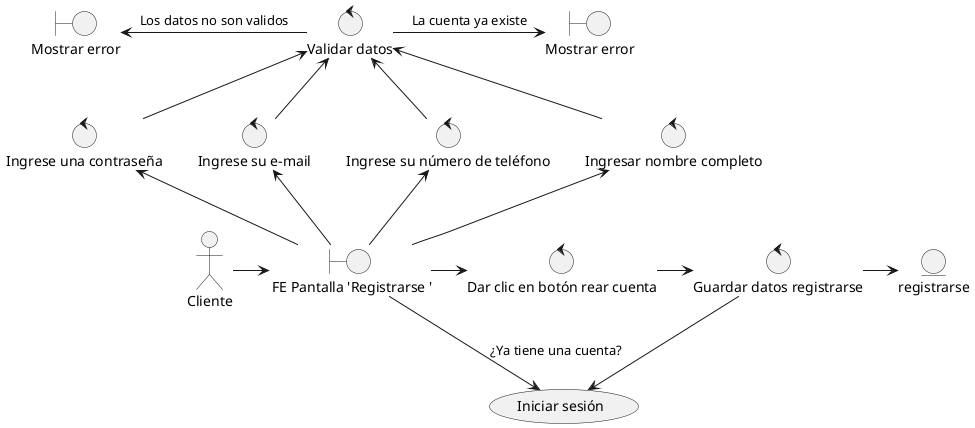 @startuml

actor Cliente as cliente
boundary " FE Pantalla 'Registrarse '" as feRegistrarse
cliente -> feRegistrarse

control "Ingresar nombre completo" as ingresarNombreCompleto
feRegistrarse -up-> ingresarNombreCompleto
control "Ingrese su número de teléfono" as ingreseTelefono
feRegistrarse -up-> ingreseTelefono
control "Ingrese su e-mail" as ingresarEmail
feRegistrarse -up-> ingresarEmail
control "Ingrese una contraseña" as ingresarContraseña
feRegistrarse -up-> ingresarContraseña

control "Validar datos" as validarDatos
ingresarNombreCompleto -up-> validarDatos
ingreseTelefono -up-> validarDatos
ingresarEmail -up-> validarDatos
ingresarContraseña -up-> validarDatos

boundary "Mostrar error" as error 
validarDatos -left-> error: Los datos no son validos

boundary "Mostrar error" as mostrarError
validarDatos -> mostrarError: La cuenta ya existe 

control "Dar clic en botón rear cuenta" as crearCuenta
feRegistrarse -> crearCuenta

control "Guardar datos registrarse" as datosRegistrarse
crearCuenta -> datosRegistrarse
entity registrarse as registro
datosRegistrarse -> registro
usecase "Iniciar sesión" as iniciarSesion
datosRegistrarse -down-> iniciarSesion

feRegistrarse-down->iniciarSesion: ¿Ya tiene una cuenta?

@enduml
